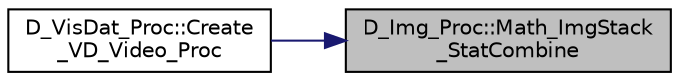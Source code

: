 digraph "D_Img_Proc::Math_ImgStack_StatCombine"
{
 // LATEX_PDF_SIZE
  edge [fontname="Helvetica",fontsize="10",labelfontname="Helvetica",labelfontsize="10"];
  node [fontname="Helvetica",fontsize="10",shape=record];
  rankdir="RL";
  Node1 [label="D_Img_Proc::Math_ImgStack\l_StatCombine",height=0.2,width=0.4,color="black", fillcolor="grey75", style="filled", fontcolor="black",tooltip=" "];
  Node1 -> Node2 [dir="back",color="midnightblue",fontsize="10",style="solid"];
  Node2 [label="D_VisDat_Proc::Create\l_VD_Video_Proc",height=0.2,width=0.4,color="black", fillcolor="white", style="filled",URL="$class_d___vis_dat___proc.html#af787bf8560bc35a3237dd942e1b49c16",tooltip=" "];
}
